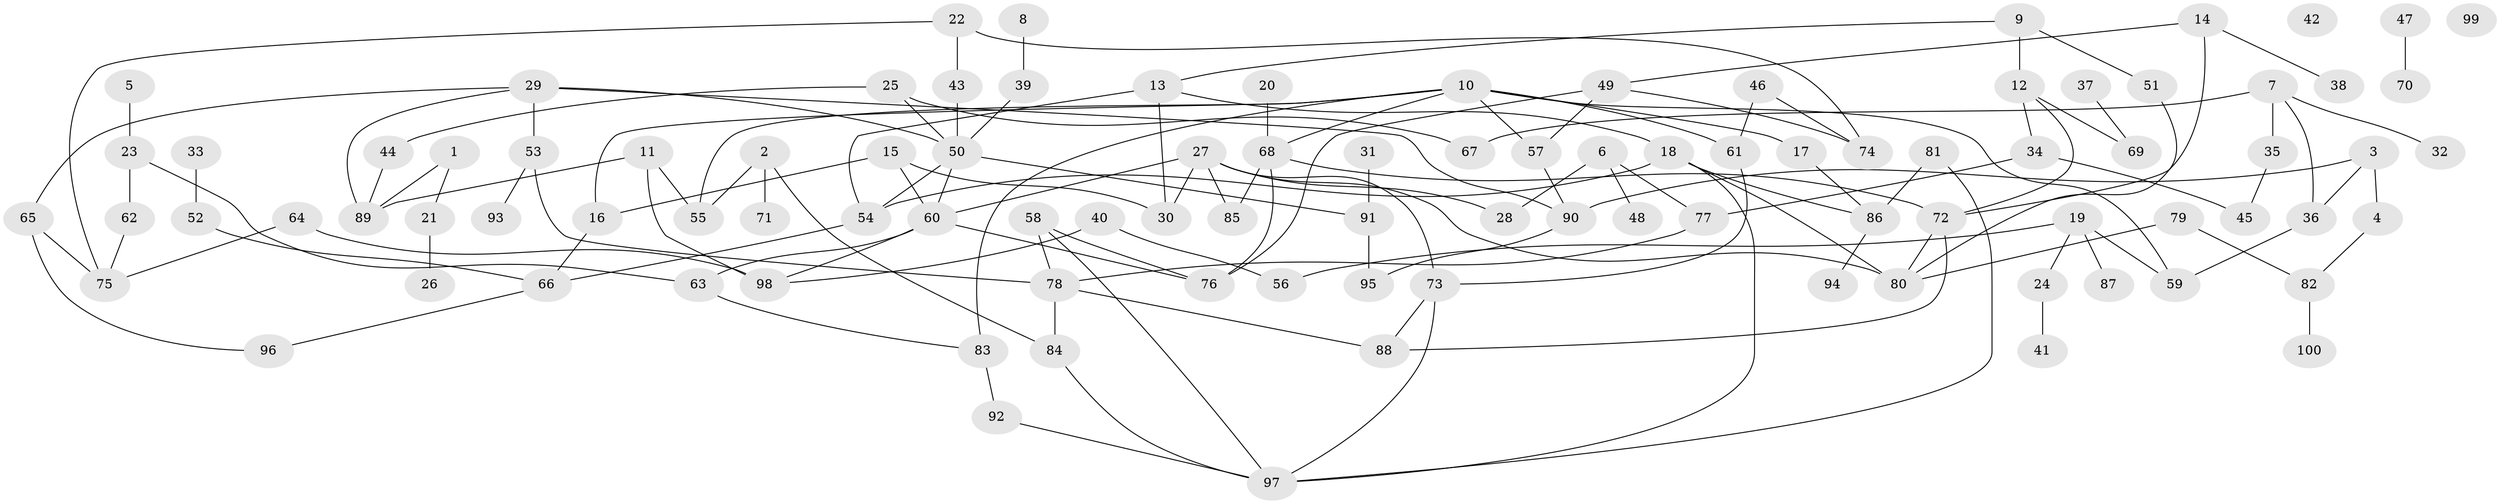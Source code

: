 // coarse degree distribution, {4: 0.075, 2: 0.275, 3: 0.15, 1: 0.175, 5: 0.075, 13: 0.025, 7: 0.05, 15: 0.025, 9: 0.05, 0: 0.075, 10: 0.025}
// Generated by graph-tools (version 1.1) at 2025/16/03/04/25 18:16:40]
// undirected, 100 vertices, 138 edges
graph export_dot {
graph [start="1"]
  node [color=gray90,style=filled];
  1;
  2;
  3;
  4;
  5;
  6;
  7;
  8;
  9;
  10;
  11;
  12;
  13;
  14;
  15;
  16;
  17;
  18;
  19;
  20;
  21;
  22;
  23;
  24;
  25;
  26;
  27;
  28;
  29;
  30;
  31;
  32;
  33;
  34;
  35;
  36;
  37;
  38;
  39;
  40;
  41;
  42;
  43;
  44;
  45;
  46;
  47;
  48;
  49;
  50;
  51;
  52;
  53;
  54;
  55;
  56;
  57;
  58;
  59;
  60;
  61;
  62;
  63;
  64;
  65;
  66;
  67;
  68;
  69;
  70;
  71;
  72;
  73;
  74;
  75;
  76;
  77;
  78;
  79;
  80;
  81;
  82;
  83;
  84;
  85;
  86;
  87;
  88;
  89;
  90;
  91;
  92;
  93;
  94;
  95;
  96;
  97;
  98;
  99;
  100;
  1 -- 21;
  1 -- 89;
  2 -- 55;
  2 -- 71;
  2 -- 84;
  3 -- 4;
  3 -- 36;
  3 -- 90;
  4 -- 82;
  5 -- 23;
  6 -- 28;
  6 -- 48;
  6 -- 77;
  7 -- 32;
  7 -- 35;
  7 -- 36;
  7 -- 67;
  8 -- 39;
  9 -- 12;
  9 -- 13;
  9 -- 51;
  10 -- 16;
  10 -- 17;
  10 -- 55;
  10 -- 57;
  10 -- 59;
  10 -- 61;
  10 -- 68;
  10 -- 83;
  11 -- 55;
  11 -- 89;
  11 -- 98;
  12 -- 34;
  12 -- 69;
  12 -- 72;
  13 -- 18;
  13 -- 30;
  13 -- 54;
  14 -- 38;
  14 -- 49;
  14 -- 72;
  15 -- 16;
  15 -- 30;
  15 -- 60;
  16 -- 66;
  17 -- 86;
  18 -- 54;
  18 -- 80;
  18 -- 86;
  18 -- 97;
  19 -- 24;
  19 -- 56;
  19 -- 59;
  19 -- 87;
  20 -- 68;
  21 -- 26;
  22 -- 43;
  22 -- 74;
  22 -- 75;
  23 -- 62;
  23 -- 63;
  24 -- 41;
  25 -- 44;
  25 -- 50;
  25 -- 67;
  27 -- 28;
  27 -- 30;
  27 -- 60;
  27 -- 73;
  27 -- 80;
  27 -- 85;
  29 -- 50;
  29 -- 53;
  29 -- 65;
  29 -- 89;
  29 -- 90;
  31 -- 91;
  33 -- 52;
  34 -- 45;
  34 -- 77;
  35 -- 45;
  36 -- 59;
  37 -- 69;
  39 -- 50;
  40 -- 56;
  40 -- 98;
  43 -- 50;
  44 -- 89;
  46 -- 61;
  46 -- 74;
  47 -- 70;
  49 -- 57;
  49 -- 74;
  49 -- 76;
  50 -- 54;
  50 -- 60;
  50 -- 91;
  51 -- 80;
  52 -- 66;
  53 -- 78;
  53 -- 93;
  54 -- 66;
  57 -- 90;
  58 -- 76;
  58 -- 78;
  58 -- 97;
  60 -- 63;
  60 -- 76;
  60 -- 98;
  61 -- 73;
  62 -- 75;
  63 -- 83;
  64 -- 75;
  64 -- 98;
  65 -- 75;
  65 -- 96;
  66 -- 96;
  68 -- 72;
  68 -- 76;
  68 -- 85;
  72 -- 80;
  72 -- 88;
  73 -- 88;
  73 -- 97;
  77 -- 78;
  78 -- 84;
  78 -- 88;
  79 -- 80;
  79 -- 82;
  81 -- 86;
  81 -- 97;
  82 -- 100;
  83 -- 92;
  84 -- 97;
  86 -- 94;
  90 -- 95;
  91 -- 95;
  92 -- 97;
}
